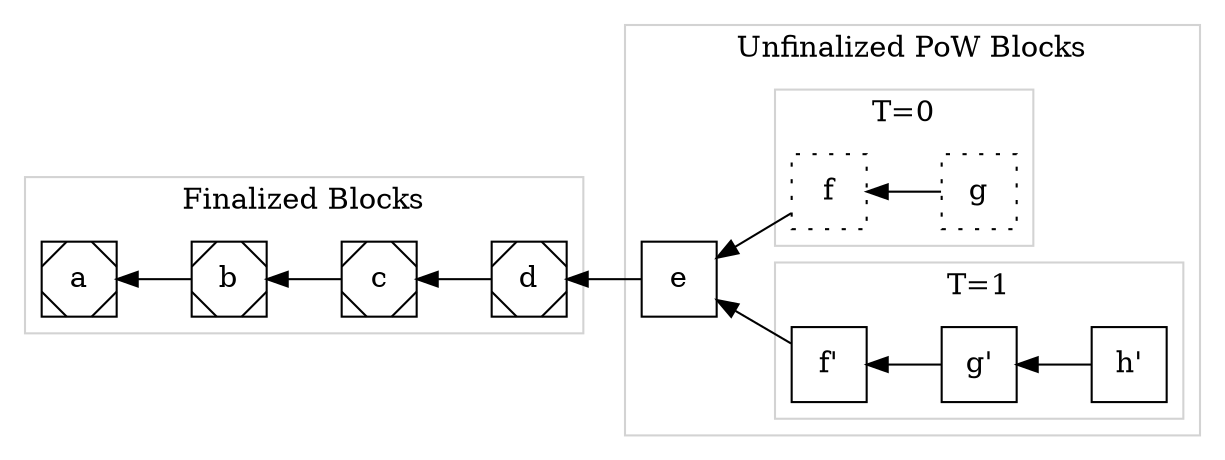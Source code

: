 digraph BlockHistory {
    rankdir = RL
    color = "lightgrey"

    subgraph cluster_pow {
        label = "Unfinalized PoW Blocks"
        node [ shape=square ]


        subgraph cluster_rollback_branch {
            label = "T=0"
            node [ style = "dotted" ]

            g0 [ label = "g"]
            f0 [ label = "f"]

            g0 -> f0
        }

        subgraph cluster_winning_branch {
            label = "T=1"
            h1 [ label = "h'"]
            g1 [ label = "g'"]
            f1 [ label = "f'"]

            h1 -> g1
            g1 -> f1
        }

        f0 -> e
        f1 -> e
    }


    subgraph cluster_final {
        label = "Finalized Blocks"
        node [ shape=Msquare ]

        e -> d
        d -> c
        c -> b
        b -> a
    }
}
